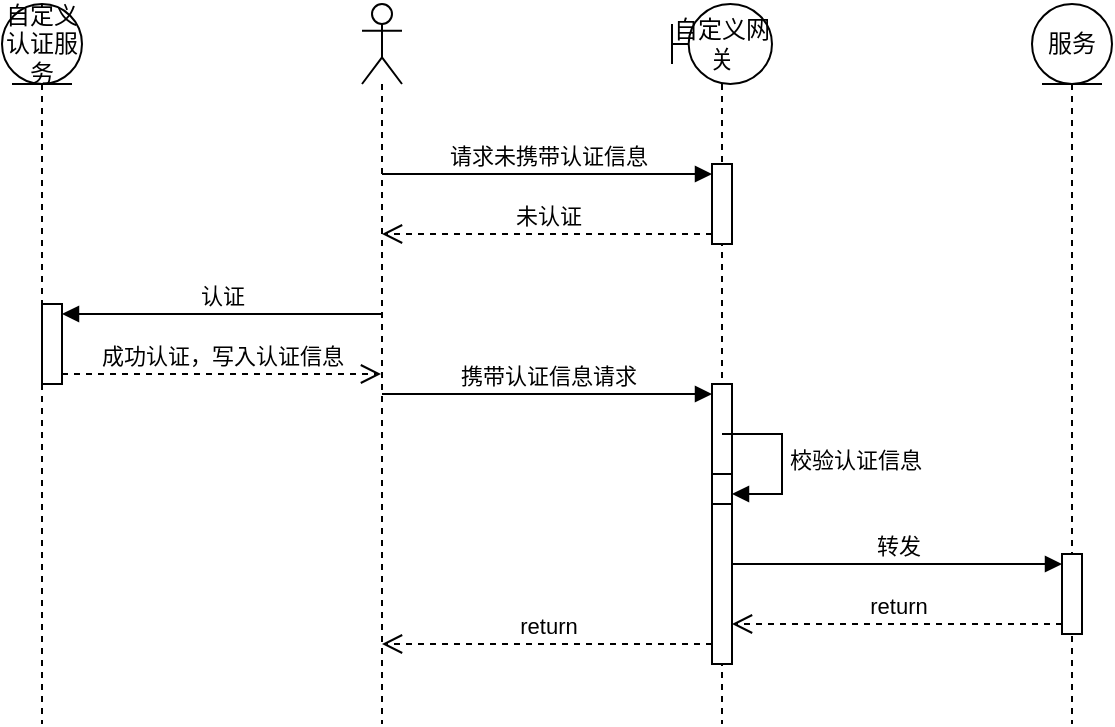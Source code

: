 <mxfile version="23.1.1" type="github">
  <diagram name="第 1 页" id="TEinfP70u1qMm8e9KUNf">
    <mxGraphModel dx="1434" dy="738" grid="1" gridSize="10" guides="1" tooltips="1" connect="1" arrows="1" fold="1" page="1" pageScale="1" pageWidth="827" pageHeight="1169" math="0" shadow="0">
      <root>
        <mxCell id="0" />
        <mxCell id="1" parent="0" />
        <mxCell id="s3oucKFnW4soAmNZN00h-32" value="" style="shape=umlLifeline;perimeter=lifelinePerimeter;whiteSpace=wrap;html=1;container=1;dropTarget=0;collapsible=0;recursiveResize=0;outlineConnect=0;portConstraint=eastwest;newEdgeStyle={&quot;curved&quot;:0,&quot;rounded&quot;:0};participant=umlActor;" vertex="1" parent="1">
          <mxGeometry x="260" y="290" width="20" height="360" as="geometry" />
        </mxCell>
        <mxCell id="s3oucKFnW4soAmNZN00h-36" value="服务" style="shape=umlLifeline;perimeter=lifelinePerimeter;whiteSpace=wrap;html=1;container=1;dropTarget=0;collapsible=0;recursiveResize=0;outlineConnect=0;portConstraint=eastwest;newEdgeStyle={&quot;curved&quot;:0,&quot;rounded&quot;:0};participant=umlEntity;" vertex="1" parent="1">
          <mxGeometry x="595" y="290" width="40" height="360" as="geometry" />
        </mxCell>
        <mxCell id="s3oucKFnW4soAmNZN00h-59" value="" style="html=1;points=[[0,0,0,0,5],[0,1,0,0,-5],[1,0,0,0,5],[1,1,0,0,-5]];perimeter=orthogonalPerimeter;outlineConnect=0;targetShapes=umlLifeline;portConstraint=eastwest;newEdgeStyle={&quot;curved&quot;:0,&quot;rounded&quot;:0};" vertex="1" parent="s3oucKFnW4soAmNZN00h-36">
          <mxGeometry x="15" y="275" width="10" height="40" as="geometry" />
        </mxCell>
        <mxCell id="s3oucKFnW4soAmNZN00h-38" value="自定义网关" style="shape=umlLifeline;perimeter=lifelinePerimeter;whiteSpace=wrap;html=1;container=1;dropTarget=0;collapsible=0;recursiveResize=0;outlineConnect=0;portConstraint=eastwest;newEdgeStyle={&quot;curved&quot;:0,&quot;rounded&quot;:0};participant=umlBoundary;" vertex="1" parent="1">
          <mxGeometry x="415" y="290" width="50" height="360" as="geometry" />
        </mxCell>
        <mxCell id="s3oucKFnW4soAmNZN00h-40" value="" style="html=1;points=[[0,0,0,0,5],[0,1,0,0,-5],[1,0,0,0,5],[1,1,0,0,-5]];perimeter=orthogonalPerimeter;outlineConnect=0;targetShapes=umlLifeline;portConstraint=eastwest;newEdgeStyle={&quot;curved&quot;:0,&quot;rounded&quot;:0};" vertex="1" parent="s3oucKFnW4soAmNZN00h-38">
          <mxGeometry x="20" y="80" width="10" height="40" as="geometry" />
        </mxCell>
        <mxCell id="s3oucKFnW4soAmNZN00h-51" value="" style="html=1;points=[[0,0,0,0,5],[0,1,0,0,-5],[1,0,0,0,5],[1,1,0,0,-5]];perimeter=orthogonalPerimeter;outlineConnect=0;targetShapes=umlLifeline;portConstraint=eastwest;newEdgeStyle={&quot;curved&quot;:0,&quot;rounded&quot;:0};" vertex="1" parent="s3oucKFnW4soAmNZN00h-38">
          <mxGeometry x="20" y="190" width="10" height="140" as="geometry" />
        </mxCell>
        <mxCell id="s3oucKFnW4soAmNZN00h-62" value="" style="html=1;points=[[0,0,0,0,5],[0,1,0,0,-5],[1,0,0,0,5],[1,1,0,0,-5]];perimeter=orthogonalPerimeter;outlineConnect=0;targetShapes=umlLifeline;portConstraint=eastwest;newEdgeStyle={&quot;curved&quot;:0,&quot;rounded&quot;:0};" vertex="1" parent="s3oucKFnW4soAmNZN00h-38">
          <mxGeometry x="20" y="235" width="10" height="15" as="geometry" />
        </mxCell>
        <mxCell id="s3oucKFnW4soAmNZN00h-63" value="校验认证信息" style="html=1;align=left;spacingLeft=2;endArrow=block;rounded=0;edgeStyle=orthogonalEdgeStyle;curved=0;rounded=0;" edge="1" target="s3oucKFnW4soAmNZN00h-62" parent="s3oucKFnW4soAmNZN00h-38">
          <mxGeometry relative="1" as="geometry">
            <mxPoint x="25" y="215" as="sourcePoint" />
            <Array as="points">
              <mxPoint x="55" y="245" />
            </Array>
          </mxGeometry>
        </mxCell>
        <mxCell id="s3oucKFnW4soAmNZN00h-41" value="请求未携带认证信息" style="html=1;verticalAlign=bottom;endArrow=block;curved=0;rounded=0;entryX=0;entryY=0;entryDx=0;entryDy=5;" edge="1" target="s3oucKFnW4soAmNZN00h-40" parent="1" source="s3oucKFnW4soAmNZN00h-32">
          <mxGeometry relative="1" as="geometry">
            <mxPoint x="365" y="375" as="sourcePoint" />
          </mxGeometry>
        </mxCell>
        <mxCell id="s3oucKFnW4soAmNZN00h-42" value="未认证" style="html=1;verticalAlign=bottom;endArrow=open;dashed=1;endSize=8;curved=0;rounded=0;exitX=0;exitY=1;exitDx=0;exitDy=-5;" edge="1" source="s3oucKFnW4soAmNZN00h-40" parent="1" target="s3oucKFnW4soAmNZN00h-32">
          <mxGeometry relative="1" as="geometry">
            <mxPoint x="365" y="445" as="targetPoint" />
          </mxGeometry>
        </mxCell>
        <mxCell id="s3oucKFnW4soAmNZN00h-46" value="自定义认证服务" style="shape=umlLifeline;perimeter=lifelinePerimeter;whiteSpace=wrap;html=1;container=1;dropTarget=0;collapsible=0;recursiveResize=0;outlineConnect=0;portConstraint=eastwest;newEdgeStyle={&quot;curved&quot;:0,&quot;rounded&quot;:0};participant=umlEntity;" vertex="1" parent="1">
          <mxGeometry x="80" y="290" width="40" height="360" as="geometry" />
        </mxCell>
        <mxCell id="s3oucKFnW4soAmNZN00h-47" value="" style="html=1;points=[[0,0,0,0,5],[0,1,0,0,-5],[1,0,0,0,5],[1,1,0,0,-5]];perimeter=orthogonalPerimeter;outlineConnect=0;targetShapes=umlLifeline;portConstraint=eastwest;newEdgeStyle={&quot;curved&quot;:0,&quot;rounded&quot;:0};" vertex="1" parent="s3oucKFnW4soAmNZN00h-46">
          <mxGeometry x="20" y="150" width="10" height="40" as="geometry" />
        </mxCell>
        <mxCell id="s3oucKFnW4soAmNZN00h-48" value="认证" style="html=1;verticalAlign=bottom;endArrow=block;curved=0;rounded=0;entryX=1;entryY=0;entryDx=0;entryDy=5;" edge="1" target="s3oucKFnW4soAmNZN00h-47" parent="1" source="s3oucKFnW4soAmNZN00h-32">
          <mxGeometry relative="1" as="geometry">
            <mxPoint x="274.5" y="445" as="sourcePoint" />
          </mxGeometry>
        </mxCell>
        <mxCell id="s3oucKFnW4soAmNZN00h-49" value="成功认证，写入认证信息" style="html=1;verticalAlign=bottom;endArrow=open;dashed=1;endSize=8;curved=0;rounded=0;exitX=1;exitY=1;exitDx=0;exitDy=-5;" edge="1" source="s3oucKFnW4soAmNZN00h-47" parent="1" target="s3oucKFnW4soAmNZN00h-32">
          <mxGeometry relative="1" as="geometry">
            <mxPoint x="274.5" y="475" as="targetPoint" />
          </mxGeometry>
        </mxCell>
        <mxCell id="s3oucKFnW4soAmNZN00h-52" value="携带认证信息请求" style="html=1;verticalAlign=bottom;endArrow=block;curved=0;rounded=0;entryX=0;entryY=0;entryDx=0;entryDy=5;" edge="1" target="s3oucKFnW4soAmNZN00h-51" parent="1" source="s3oucKFnW4soAmNZN00h-32">
          <mxGeometry relative="1" as="geometry">
            <mxPoint x="365" y="485" as="sourcePoint" />
          </mxGeometry>
        </mxCell>
        <mxCell id="s3oucKFnW4soAmNZN00h-60" value="转发" style="html=1;verticalAlign=bottom;endArrow=block;curved=0;rounded=0;entryX=0;entryY=0;entryDx=0;entryDy=5;" edge="1" target="s3oucKFnW4soAmNZN00h-59" parent="1" source="s3oucKFnW4soAmNZN00h-51">
          <mxGeometry relative="1" as="geometry">
            <mxPoint x="540" y="495" as="sourcePoint" />
          </mxGeometry>
        </mxCell>
        <mxCell id="s3oucKFnW4soAmNZN00h-61" value="return" style="html=1;verticalAlign=bottom;endArrow=open;dashed=1;endSize=8;curved=0;rounded=0;exitX=0;exitY=1;exitDx=0;exitDy=-5;" edge="1" source="s3oucKFnW4soAmNZN00h-59" parent="1" target="s3oucKFnW4soAmNZN00h-51">
          <mxGeometry relative="1" as="geometry">
            <mxPoint x="470" y="600" as="targetPoint" />
          </mxGeometry>
        </mxCell>
        <mxCell id="s3oucKFnW4soAmNZN00h-65" value="return" style="html=1;verticalAlign=bottom;endArrow=open;dashed=1;endSize=8;curved=0;rounded=0;" edge="1" parent="1">
          <mxGeometry relative="1" as="geometry">
            <mxPoint x="435" y="610" as="sourcePoint" />
            <mxPoint x="270" y="610" as="targetPoint" />
          </mxGeometry>
        </mxCell>
      </root>
    </mxGraphModel>
  </diagram>
</mxfile>
